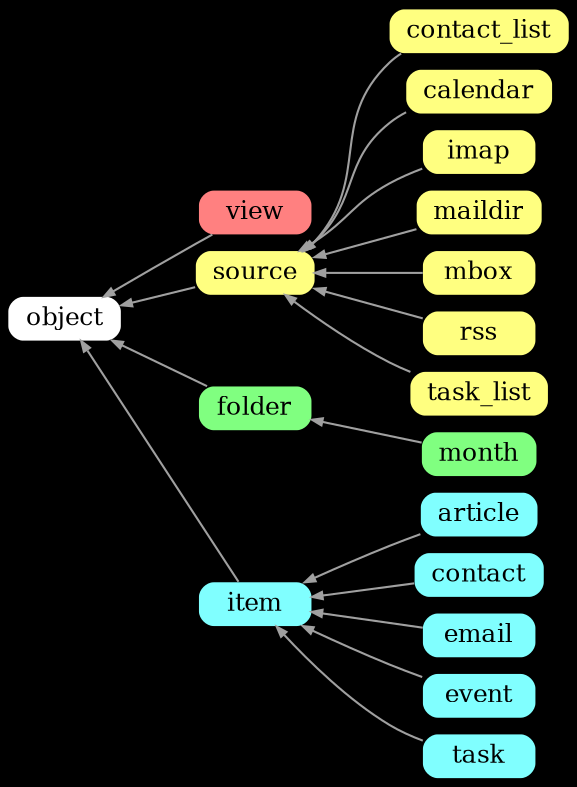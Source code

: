 digraph inherit {
	graph [
		rankdir="RL"
		bgcolor="black"
		color="white"
		nodesep="0.1"
		ranksep="0.5"
	];

	node [
		shape="Mrecord"
		fontsize="12"
		style="filled"
		height="0.2"
		penwidth="0.0"
	];

	edge [
		penwidth="1.0"
		color="#A0A0A0"
		arrowsize="0.5"
	];


	object       [ fillcolor="#ffffff" ];

	view         [ fillcolor="#ff8080" ];

	source       [ fillcolor="#ffff80" ];
	contact_list [ fillcolor="#ffff80" ];
	calendar     [ fillcolor="#ffff80" ];
	imap         [ fillcolor="#ffff80" ];
	maildir      [ fillcolor="#ffff80" ];
	mbox         [ fillcolor="#ffff80" ];
	rss          [ fillcolor="#ffff80" ];
	task_list    [ fillcolor="#ffff80" ];

	folder       [ fillcolor="#80ff80" ];
	month        [ fillcolor="#80ff80" ];

	item         [ fillcolor="#80ffff" ];
	article      [ fillcolor="#80ffff" ];
	contact      [ fillcolor="#80ffff" ];
	email        [ fillcolor="#80ffff" ];
	event        [ fillcolor="#80ffff" ];
	task         [ fillcolor="#80ffff" ];

	view         -> object;
	source       -> object;
	folder       -> object;
	item         -> object;

	month        -> folder;

	contact_list -> source;
	calendar     -> source;
	imap         -> source;
	maildir      -> source;
	mbox         -> source;
	rss          -> source;
	task_list    -> source;

	article      -> item;
	contact      -> item;
	email        -> item;
	event        -> item;
	task         -> item;
}

